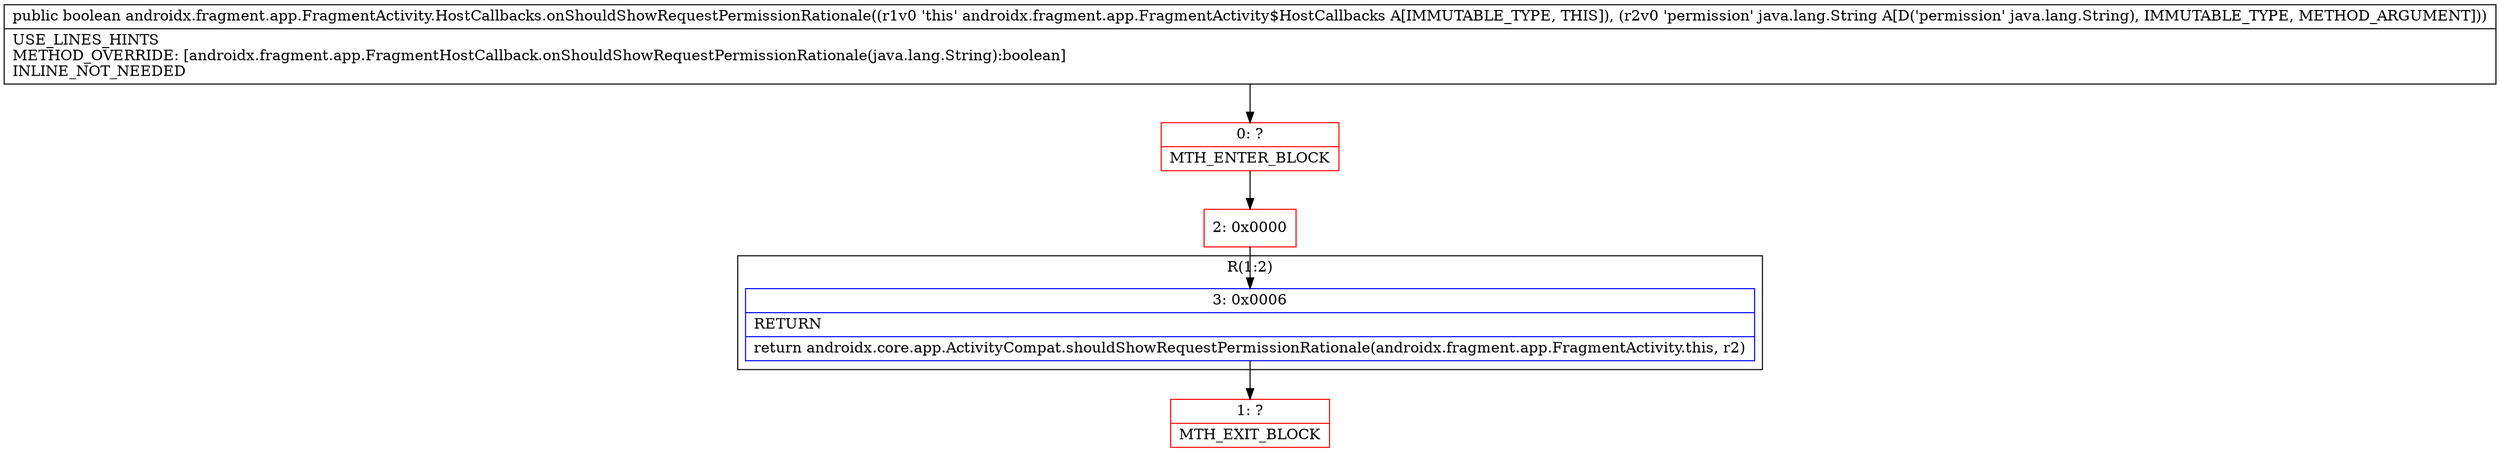 digraph "CFG forandroidx.fragment.app.FragmentActivity.HostCallbacks.onShouldShowRequestPermissionRationale(Ljava\/lang\/String;)Z" {
subgraph cluster_Region_1041775683 {
label = "R(1:2)";
node [shape=record,color=blue];
Node_3 [shape=record,label="{3\:\ 0x0006|RETURN\l|return androidx.core.app.ActivityCompat.shouldShowRequestPermissionRationale(androidx.fragment.app.FragmentActivity.this, r2)\l}"];
}
Node_0 [shape=record,color=red,label="{0\:\ ?|MTH_ENTER_BLOCK\l}"];
Node_2 [shape=record,color=red,label="{2\:\ 0x0000}"];
Node_1 [shape=record,color=red,label="{1\:\ ?|MTH_EXIT_BLOCK\l}"];
MethodNode[shape=record,label="{public boolean androidx.fragment.app.FragmentActivity.HostCallbacks.onShouldShowRequestPermissionRationale((r1v0 'this' androidx.fragment.app.FragmentActivity$HostCallbacks A[IMMUTABLE_TYPE, THIS]), (r2v0 'permission' java.lang.String A[D('permission' java.lang.String), IMMUTABLE_TYPE, METHOD_ARGUMENT]))  | USE_LINES_HINTS\lMETHOD_OVERRIDE: [androidx.fragment.app.FragmentHostCallback.onShouldShowRequestPermissionRationale(java.lang.String):boolean]\lINLINE_NOT_NEEDED\l}"];
MethodNode -> Node_0;Node_3 -> Node_1;
Node_0 -> Node_2;
Node_2 -> Node_3;
}

